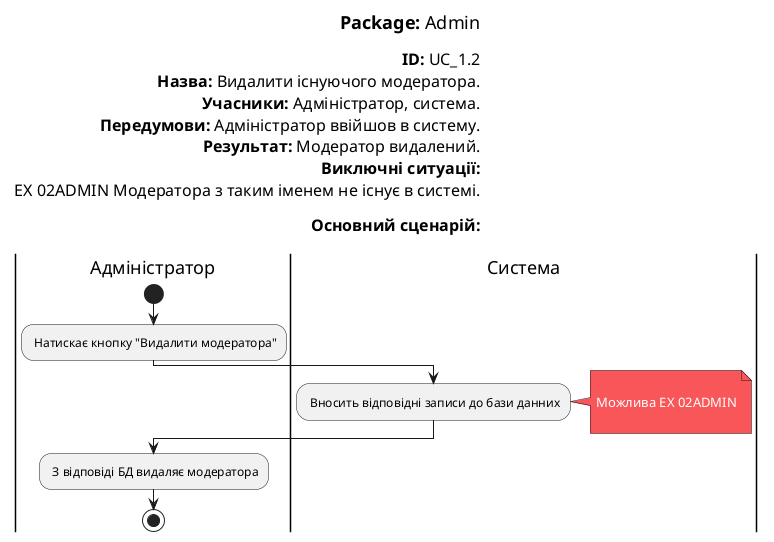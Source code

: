 @startuml
skinparam ArchimateBackgroundColor #ffffff
skinparam	shadowing false
skinparam Note {
	BackgroundColor #f85658
	FontColor #ffffff
}

left header
<font color=000 size=18><b>Package:</b> Admin

<font color=000 size=16><b>ID:</b> UC_1.2
<font color=000 size=16><b>Назва:</b> Видалити існуючого модератора.
<font color=000 size=16><b>Учасники:</b> Адміністратор, система.
<font color=000 size=16><b>Передумови:</b> Адміністратор ввійшов в систему.
<font color=000 size=16><b>Результат:</b> Модератор видалений.
<font color=000 size=16><b>Виключні ситуації:</b>
<font color=000 size=16> EX 02ADMIN Модератора з таким іменем не існує в системі.

<font color=000 size=16><b>Основний сценарій:</b>

end header

|Адміністратор|
start
: Натискає кнопку "Видалити модератора";

|Система|

: Вносить відповідні записи до бази данних;

note right

	Можлива EX 02ADMIN

end note

|Адміністратор|

: З відповіді БД видаляє модератора;

stop;


@enduml

